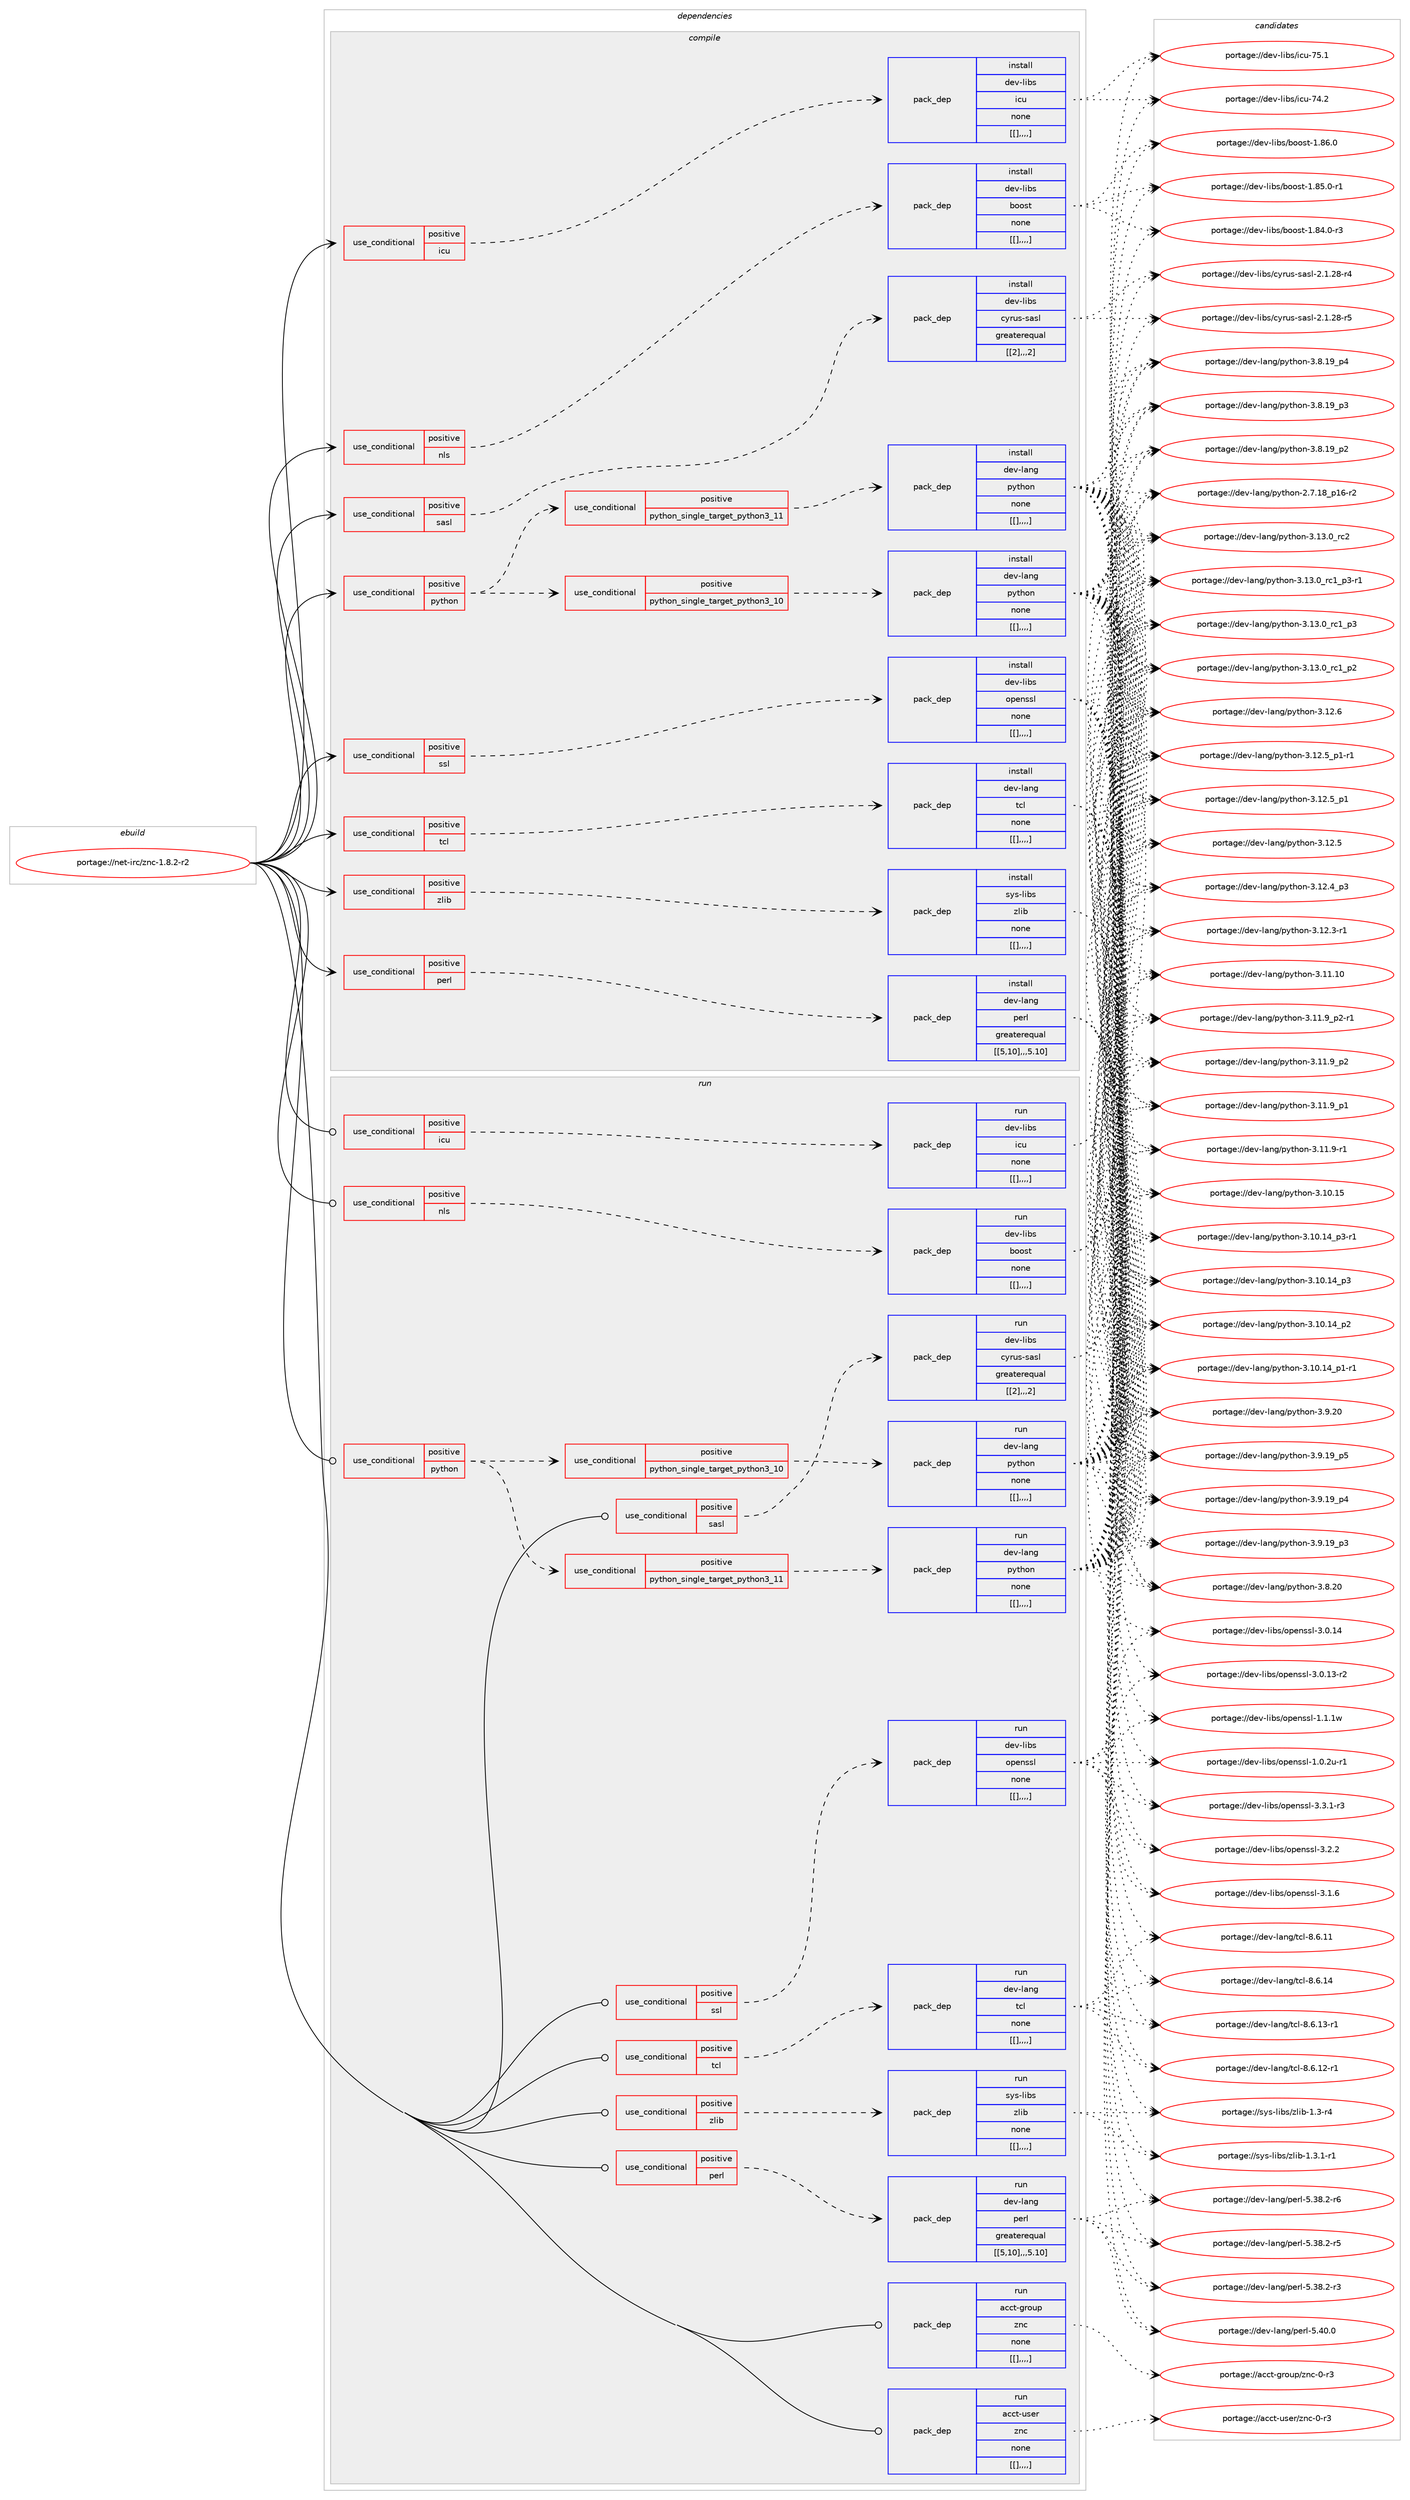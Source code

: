 digraph prolog {

# *************
# Graph options
# *************

newrank=true;
concentrate=true;
compound=true;
graph [rankdir=LR,fontname=Helvetica,fontsize=10,ranksep=1.5];#, ranksep=2.5, nodesep=0.2];
edge  [arrowhead=vee];
node  [fontname=Helvetica,fontsize=10];

# **********
# The ebuild
# **********

subgraph cluster_leftcol {
color=gray;
label=<<i>ebuild</i>>;
id [label="portage://net-irc/znc-1.8.2-r2", color=red, width=4, href="../net-irc/znc-1.8.2-r2.svg"];
}

# ****************
# The dependencies
# ****************

subgraph cluster_midcol {
color=gray;
label=<<i>dependencies</i>>;
subgraph cluster_compile {
fillcolor="#eeeeee";
style=filled;
label=<<i>compile</i>>;
subgraph cond98036 {
dependency376764 [label=<<TABLE BORDER="0" CELLBORDER="1" CELLSPACING="0" CELLPADDING="4"><TR><TD ROWSPAN="3" CELLPADDING="10">use_conditional</TD></TR><TR><TD>positive</TD></TR><TR><TD>icu</TD></TR></TABLE>>, shape=none, color=red];
subgraph pack275918 {
dependency376765 [label=<<TABLE BORDER="0" CELLBORDER="1" CELLSPACING="0" CELLPADDING="4" WIDTH="220"><TR><TD ROWSPAN="6" CELLPADDING="30">pack_dep</TD></TR><TR><TD WIDTH="110">install</TD></TR><TR><TD>dev-libs</TD></TR><TR><TD>icu</TD></TR><TR><TD>none</TD></TR><TR><TD>[[],,,,]</TD></TR></TABLE>>, shape=none, color=blue];
}
dependency376764:e -> dependency376765:w [weight=20,style="dashed",arrowhead="vee"];
}
id:e -> dependency376764:w [weight=20,style="solid",arrowhead="vee"];
subgraph cond98037 {
dependency376766 [label=<<TABLE BORDER="0" CELLBORDER="1" CELLSPACING="0" CELLPADDING="4"><TR><TD ROWSPAN="3" CELLPADDING="10">use_conditional</TD></TR><TR><TD>positive</TD></TR><TR><TD>nls</TD></TR></TABLE>>, shape=none, color=red];
subgraph pack275919 {
dependency376767 [label=<<TABLE BORDER="0" CELLBORDER="1" CELLSPACING="0" CELLPADDING="4" WIDTH="220"><TR><TD ROWSPAN="6" CELLPADDING="30">pack_dep</TD></TR><TR><TD WIDTH="110">install</TD></TR><TR><TD>dev-libs</TD></TR><TR><TD>boost</TD></TR><TR><TD>none</TD></TR><TR><TD>[[],,,,]</TD></TR></TABLE>>, shape=none, color=blue];
}
dependency376766:e -> dependency376767:w [weight=20,style="dashed",arrowhead="vee"];
}
id:e -> dependency376766:w [weight=20,style="solid",arrowhead="vee"];
subgraph cond98038 {
dependency376768 [label=<<TABLE BORDER="0" CELLBORDER="1" CELLSPACING="0" CELLPADDING="4"><TR><TD ROWSPAN="3" CELLPADDING="10">use_conditional</TD></TR><TR><TD>positive</TD></TR><TR><TD>perl</TD></TR></TABLE>>, shape=none, color=red];
subgraph pack275920 {
dependency376769 [label=<<TABLE BORDER="0" CELLBORDER="1" CELLSPACING="0" CELLPADDING="4" WIDTH="220"><TR><TD ROWSPAN="6" CELLPADDING="30">pack_dep</TD></TR><TR><TD WIDTH="110">install</TD></TR><TR><TD>dev-lang</TD></TR><TR><TD>perl</TD></TR><TR><TD>greaterequal</TD></TR><TR><TD>[[5,10],,,5.10]</TD></TR></TABLE>>, shape=none, color=blue];
}
dependency376768:e -> dependency376769:w [weight=20,style="dashed",arrowhead="vee"];
}
id:e -> dependency376768:w [weight=20,style="solid",arrowhead="vee"];
subgraph cond98039 {
dependency376770 [label=<<TABLE BORDER="0" CELLBORDER="1" CELLSPACING="0" CELLPADDING="4"><TR><TD ROWSPAN="3" CELLPADDING="10">use_conditional</TD></TR><TR><TD>positive</TD></TR><TR><TD>python</TD></TR></TABLE>>, shape=none, color=red];
subgraph cond98040 {
dependency376771 [label=<<TABLE BORDER="0" CELLBORDER="1" CELLSPACING="0" CELLPADDING="4"><TR><TD ROWSPAN="3" CELLPADDING="10">use_conditional</TD></TR><TR><TD>positive</TD></TR><TR><TD>python_single_target_python3_10</TD></TR></TABLE>>, shape=none, color=red];
subgraph pack275921 {
dependency376772 [label=<<TABLE BORDER="0" CELLBORDER="1" CELLSPACING="0" CELLPADDING="4" WIDTH="220"><TR><TD ROWSPAN="6" CELLPADDING="30">pack_dep</TD></TR><TR><TD WIDTH="110">install</TD></TR><TR><TD>dev-lang</TD></TR><TR><TD>python</TD></TR><TR><TD>none</TD></TR><TR><TD>[[],,,,]</TD></TR></TABLE>>, shape=none, color=blue];
}
dependency376771:e -> dependency376772:w [weight=20,style="dashed",arrowhead="vee"];
}
dependency376770:e -> dependency376771:w [weight=20,style="dashed",arrowhead="vee"];
subgraph cond98041 {
dependency376773 [label=<<TABLE BORDER="0" CELLBORDER="1" CELLSPACING="0" CELLPADDING="4"><TR><TD ROWSPAN="3" CELLPADDING="10">use_conditional</TD></TR><TR><TD>positive</TD></TR><TR><TD>python_single_target_python3_11</TD></TR></TABLE>>, shape=none, color=red];
subgraph pack275922 {
dependency376774 [label=<<TABLE BORDER="0" CELLBORDER="1" CELLSPACING="0" CELLPADDING="4" WIDTH="220"><TR><TD ROWSPAN="6" CELLPADDING="30">pack_dep</TD></TR><TR><TD WIDTH="110">install</TD></TR><TR><TD>dev-lang</TD></TR><TR><TD>python</TD></TR><TR><TD>none</TD></TR><TR><TD>[[],,,,]</TD></TR></TABLE>>, shape=none, color=blue];
}
dependency376773:e -> dependency376774:w [weight=20,style="dashed",arrowhead="vee"];
}
dependency376770:e -> dependency376773:w [weight=20,style="dashed",arrowhead="vee"];
}
id:e -> dependency376770:w [weight=20,style="solid",arrowhead="vee"];
subgraph cond98042 {
dependency376775 [label=<<TABLE BORDER="0" CELLBORDER="1" CELLSPACING="0" CELLPADDING="4"><TR><TD ROWSPAN="3" CELLPADDING="10">use_conditional</TD></TR><TR><TD>positive</TD></TR><TR><TD>sasl</TD></TR></TABLE>>, shape=none, color=red];
subgraph pack275923 {
dependency376776 [label=<<TABLE BORDER="0" CELLBORDER="1" CELLSPACING="0" CELLPADDING="4" WIDTH="220"><TR><TD ROWSPAN="6" CELLPADDING="30">pack_dep</TD></TR><TR><TD WIDTH="110">install</TD></TR><TR><TD>dev-libs</TD></TR><TR><TD>cyrus-sasl</TD></TR><TR><TD>greaterequal</TD></TR><TR><TD>[[2],,,2]</TD></TR></TABLE>>, shape=none, color=blue];
}
dependency376775:e -> dependency376776:w [weight=20,style="dashed",arrowhead="vee"];
}
id:e -> dependency376775:w [weight=20,style="solid",arrowhead="vee"];
subgraph cond98043 {
dependency376777 [label=<<TABLE BORDER="0" CELLBORDER="1" CELLSPACING="0" CELLPADDING="4"><TR><TD ROWSPAN="3" CELLPADDING="10">use_conditional</TD></TR><TR><TD>positive</TD></TR><TR><TD>ssl</TD></TR></TABLE>>, shape=none, color=red];
subgraph pack275924 {
dependency376778 [label=<<TABLE BORDER="0" CELLBORDER="1" CELLSPACING="0" CELLPADDING="4" WIDTH="220"><TR><TD ROWSPAN="6" CELLPADDING="30">pack_dep</TD></TR><TR><TD WIDTH="110">install</TD></TR><TR><TD>dev-libs</TD></TR><TR><TD>openssl</TD></TR><TR><TD>none</TD></TR><TR><TD>[[],,,,]</TD></TR></TABLE>>, shape=none, color=blue];
}
dependency376777:e -> dependency376778:w [weight=20,style="dashed",arrowhead="vee"];
}
id:e -> dependency376777:w [weight=20,style="solid",arrowhead="vee"];
subgraph cond98044 {
dependency376779 [label=<<TABLE BORDER="0" CELLBORDER="1" CELLSPACING="0" CELLPADDING="4"><TR><TD ROWSPAN="3" CELLPADDING="10">use_conditional</TD></TR><TR><TD>positive</TD></TR><TR><TD>tcl</TD></TR></TABLE>>, shape=none, color=red];
subgraph pack275925 {
dependency376780 [label=<<TABLE BORDER="0" CELLBORDER="1" CELLSPACING="0" CELLPADDING="4" WIDTH="220"><TR><TD ROWSPAN="6" CELLPADDING="30">pack_dep</TD></TR><TR><TD WIDTH="110">install</TD></TR><TR><TD>dev-lang</TD></TR><TR><TD>tcl</TD></TR><TR><TD>none</TD></TR><TR><TD>[[],,,,]</TD></TR></TABLE>>, shape=none, color=blue];
}
dependency376779:e -> dependency376780:w [weight=20,style="dashed",arrowhead="vee"];
}
id:e -> dependency376779:w [weight=20,style="solid",arrowhead="vee"];
subgraph cond98045 {
dependency376781 [label=<<TABLE BORDER="0" CELLBORDER="1" CELLSPACING="0" CELLPADDING="4"><TR><TD ROWSPAN="3" CELLPADDING="10">use_conditional</TD></TR><TR><TD>positive</TD></TR><TR><TD>zlib</TD></TR></TABLE>>, shape=none, color=red];
subgraph pack275926 {
dependency376782 [label=<<TABLE BORDER="0" CELLBORDER="1" CELLSPACING="0" CELLPADDING="4" WIDTH="220"><TR><TD ROWSPAN="6" CELLPADDING="30">pack_dep</TD></TR><TR><TD WIDTH="110">install</TD></TR><TR><TD>sys-libs</TD></TR><TR><TD>zlib</TD></TR><TR><TD>none</TD></TR><TR><TD>[[],,,,]</TD></TR></TABLE>>, shape=none, color=blue];
}
dependency376781:e -> dependency376782:w [weight=20,style="dashed",arrowhead="vee"];
}
id:e -> dependency376781:w [weight=20,style="solid",arrowhead="vee"];
}
subgraph cluster_compileandrun {
fillcolor="#eeeeee";
style=filled;
label=<<i>compile and run</i>>;
}
subgraph cluster_run {
fillcolor="#eeeeee";
style=filled;
label=<<i>run</i>>;
subgraph cond98046 {
dependency376783 [label=<<TABLE BORDER="0" CELLBORDER="1" CELLSPACING="0" CELLPADDING="4"><TR><TD ROWSPAN="3" CELLPADDING="10">use_conditional</TD></TR><TR><TD>positive</TD></TR><TR><TD>icu</TD></TR></TABLE>>, shape=none, color=red];
subgraph pack275927 {
dependency376784 [label=<<TABLE BORDER="0" CELLBORDER="1" CELLSPACING="0" CELLPADDING="4" WIDTH="220"><TR><TD ROWSPAN="6" CELLPADDING="30">pack_dep</TD></TR><TR><TD WIDTH="110">run</TD></TR><TR><TD>dev-libs</TD></TR><TR><TD>icu</TD></TR><TR><TD>none</TD></TR><TR><TD>[[],,,,]</TD></TR></TABLE>>, shape=none, color=blue];
}
dependency376783:e -> dependency376784:w [weight=20,style="dashed",arrowhead="vee"];
}
id:e -> dependency376783:w [weight=20,style="solid",arrowhead="odot"];
subgraph cond98047 {
dependency376785 [label=<<TABLE BORDER="0" CELLBORDER="1" CELLSPACING="0" CELLPADDING="4"><TR><TD ROWSPAN="3" CELLPADDING="10">use_conditional</TD></TR><TR><TD>positive</TD></TR><TR><TD>nls</TD></TR></TABLE>>, shape=none, color=red];
subgraph pack275928 {
dependency376786 [label=<<TABLE BORDER="0" CELLBORDER="1" CELLSPACING="0" CELLPADDING="4" WIDTH="220"><TR><TD ROWSPAN="6" CELLPADDING="30">pack_dep</TD></TR><TR><TD WIDTH="110">run</TD></TR><TR><TD>dev-libs</TD></TR><TR><TD>boost</TD></TR><TR><TD>none</TD></TR><TR><TD>[[],,,,]</TD></TR></TABLE>>, shape=none, color=blue];
}
dependency376785:e -> dependency376786:w [weight=20,style="dashed",arrowhead="vee"];
}
id:e -> dependency376785:w [weight=20,style="solid",arrowhead="odot"];
subgraph cond98048 {
dependency376787 [label=<<TABLE BORDER="0" CELLBORDER="1" CELLSPACING="0" CELLPADDING="4"><TR><TD ROWSPAN="3" CELLPADDING="10">use_conditional</TD></TR><TR><TD>positive</TD></TR><TR><TD>perl</TD></TR></TABLE>>, shape=none, color=red];
subgraph pack275929 {
dependency376788 [label=<<TABLE BORDER="0" CELLBORDER="1" CELLSPACING="0" CELLPADDING="4" WIDTH="220"><TR><TD ROWSPAN="6" CELLPADDING="30">pack_dep</TD></TR><TR><TD WIDTH="110">run</TD></TR><TR><TD>dev-lang</TD></TR><TR><TD>perl</TD></TR><TR><TD>greaterequal</TD></TR><TR><TD>[[5,10],,,5.10]</TD></TR></TABLE>>, shape=none, color=blue];
}
dependency376787:e -> dependency376788:w [weight=20,style="dashed",arrowhead="vee"];
}
id:e -> dependency376787:w [weight=20,style="solid",arrowhead="odot"];
subgraph cond98049 {
dependency376789 [label=<<TABLE BORDER="0" CELLBORDER="1" CELLSPACING="0" CELLPADDING="4"><TR><TD ROWSPAN="3" CELLPADDING="10">use_conditional</TD></TR><TR><TD>positive</TD></TR><TR><TD>python</TD></TR></TABLE>>, shape=none, color=red];
subgraph cond98050 {
dependency376790 [label=<<TABLE BORDER="0" CELLBORDER="1" CELLSPACING="0" CELLPADDING="4"><TR><TD ROWSPAN="3" CELLPADDING="10">use_conditional</TD></TR><TR><TD>positive</TD></TR><TR><TD>python_single_target_python3_10</TD></TR></TABLE>>, shape=none, color=red];
subgraph pack275930 {
dependency376791 [label=<<TABLE BORDER="0" CELLBORDER="1" CELLSPACING="0" CELLPADDING="4" WIDTH="220"><TR><TD ROWSPAN="6" CELLPADDING="30">pack_dep</TD></TR><TR><TD WIDTH="110">run</TD></TR><TR><TD>dev-lang</TD></TR><TR><TD>python</TD></TR><TR><TD>none</TD></TR><TR><TD>[[],,,,]</TD></TR></TABLE>>, shape=none, color=blue];
}
dependency376790:e -> dependency376791:w [weight=20,style="dashed",arrowhead="vee"];
}
dependency376789:e -> dependency376790:w [weight=20,style="dashed",arrowhead="vee"];
subgraph cond98051 {
dependency376792 [label=<<TABLE BORDER="0" CELLBORDER="1" CELLSPACING="0" CELLPADDING="4"><TR><TD ROWSPAN="3" CELLPADDING="10">use_conditional</TD></TR><TR><TD>positive</TD></TR><TR><TD>python_single_target_python3_11</TD></TR></TABLE>>, shape=none, color=red];
subgraph pack275931 {
dependency376793 [label=<<TABLE BORDER="0" CELLBORDER="1" CELLSPACING="0" CELLPADDING="4" WIDTH="220"><TR><TD ROWSPAN="6" CELLPADDING="30">pack_dep</TD></TR><TR><TD WIDTH="110">run</TD></TR><TR><TD>dev-lang</TD></TR><TR><TD>python</TD></TR><TR><TD>none</TD></TR><TR><TD>[[],,,,]</TD></TR></TABLE>>, shape=none, color=blue];
}
dependency376792:e -> dependency376793:w [weight=20,style="dashed",arrowhead="vee"];
}
dependency376789:e -> dependency376792:w [weight=20,style="dashed",arrowhead="vee"];
}
id:e -> dependency376789:w [weight=20,style="solid",arrowhead="odot"];
subgraph cond98052 {
dependency376794 [label=<<TABLE BORDER="0" CELLBORDER="1" CELLSPACING="0" CELLPADDING="4"><TR><TD ROWSPAN="3" CELLPADDING="10">use_conditional</TD></TR><TR><TD>positive</TD></TR><TR><TD>sasl</TD></TR></TABLE>>, shape=none, color=red];
subgraph pack275932 {
dependency376795 [label=<<TABLE BORDER="0" CELLBORDER="1" CELLSPACING="0" CELLPADDING="4" WIDTH="220"><TR><TD ROWSPAN="6" CELLPADDING="30">pack_dep</TD></TR><TR><TD WIDTH="110">run</TD></TR><TR><TD>dev-libs</TD></TR><TR><TD>cyrus-sasl</TD></TR><TR><TD>greaterequal</TD></TR><TR><TD>[[2],,,2]</TD></TR></TABLE>>, shape=none, color=blue];
}
dependency376794:e -> dependency376795:w [weight=20,style="dashed",arrowhead="vee"];
}
id:e -> dependency376794:w [weight=20,style="solid",arrowhead="odot"];
subgraph cond98053 {
dependency376796 [label=<<TABLE BORDER="0" CELLBORDER="1" CELLSPACING="0" CELLPADDING="4"><TR><TD ROWSPAN="3" CELLPADDING="10">use_conditional</TD></TR><TR><TD>positive</TD></TR><TR><TD>ssl</TD></TR></TABLE>>, shape=none, color=red];
subgraph pack275933 {
dependency376797 [label=<<TABLE BORDER="0" CELLBORDER="1" CELLSPACING="0" CELLPADDING="4" WIDTH="220"><TR><TD ROWSPAN="6" CELLPADDING="30">pack_dep</TD></TR><TR><TD WIDTH="110">run</TD></TR><TR><TD>dev-libs</TD></TR><TR><TD>openssl</TD></TR><TR><TD>none</TD></TR><TR><TD>[[],,,,]</TD></TR></TABLE>>, shape=none, color=blue];
}
dependency376796:e -> dependency376797:w [weight=20,style="dashed",arrowhead="vee"];
}
id:e -> dependency376796:w [weight=20,style="solid",arrowhead="odot"];
subgraph cond98054 {
dependency376798 [label=<<TABLE BORDER="0" CELLBORDER="1" CELLSPACING="0" CELLPADDING="4"><TR><TD ROWSPAN="3" CELLPADDING="10">use_conditional</TD></TR><TR><TD>positive</TD></TR><TR><TD>tcl</TD></TR></TABLE>>, shape=none, color=red];
subgraph pack275934 {
dependency376799 [label=<<TABLE BORDER="0" CELLBORDER="1" CELLSPACING="0" CELLPADDING="4" WIDTH="220"><TR><TD ROWSPAN="6" CELLPADDING="30">pack_dep</TD></TR><TR><TD WIDTH="110">run</TD></TR><TR><TD>dev-lang</TD></TR><TR><TD>tcl</TD></TR><TR><TD>none</TD></TR><TR><TD>[[],,,,]</TD></TR></TABLE>>, shape=none, color=blue];
}
dependency376798:e -> dependency376799:w [weight=20,style="dashed",arrowhead="vee"];
}
id:e -> dependency376798:w [weight=20,style="solid",arrowhead="odot"];
subgraph cond98055 {
dependency376800 [label=<<TABLE BORDER="0" CELLBORDER="1" CELLSPACING="0" CELLPADDING="4"><TR><TD ROWSPAN="3" CELLPADDING="10">use_conditional</TD></TR><TR><TD>positive</TD></TR><TR><TD>zlib</TD></TR></TABLE>>, shape=none, color=red];
subgraph pack275935 {
dependency376801 [label=<<TABLE BORDER="0" CELLBORDER="1" CELLSPACING="0" CELLPADDING="4" WIDTH="220"><TR><TD ROWSPAN="6" CELLPADDING="30">pack_dep</TD></TR><TR><TD WIDTH="110">run</TD></TR><TR><TD>sys-libs</TD></TR><TR><TD>zlib</TD></TR><TR><TD>none</TD></TR><TR><TD>[[],,,,]</TD></TR></TABLE>>, shape=none, color=blue];
}
dependency376800:e -> dependency376801:w [weight=20,style="dashed",arrowhead="vee"];
}
id:e -> dependency376800:w [weight=20,style="solid",arrowhead="odot"];
subgraph pack275936 {
dependency376802 [label=<<TABLE BORDER="0" CELLBORDER="1" CELLSPACING="0" CELLPADDING="4" WIDTH="220"><TR><TD ROWSPAN="6" CELLPADDING="30">pack_dep</TD></TR><TR><TD WIDTH="110">run</TD></TR><TR><TD>acct-group</TD></TR><TR><TD>znc</TD></TR><TR><TD>none</TD></TR><TR><TD>[[],,,,]</TD></TR></TABLE>>, shape=none, color=blue];
}
id:e -> dependency376802:w [weight=20,style="solid",arrowhead="odot"];
subgraph pack275937 {
dependency376803 [label=<<TABLE BORDER="0" CELLBORDER="1" CELLSPACING="0" CELLPADDING="4" WIDTH="220"><TR><TD ROWSPAN="6" CELLPADDING="30">pack_dep</TD></TR><TR><TD WIDTH="110">run</TD></TR><TR><TD>acct-user</TD></TR><TR><TD>znc</TD></TR><TR><TD>none</TD></TR><TR><TD>[[],,,,]</TD></TR></TABLE>>, shape=none, color=blue];
}
id:e -> dependency376803:w [weight=20,style="solid",arrowhead="odot"];
}
}

# **************
# The candidates
# **************

subgraph cluster_choices {
rank=same;
color=gray;
label=<<i>candidates</i>>;

subgraph choice275918 {
color=black;
nodesep=1;
choice100101118451081059811547105991174555534649 [label="portage://dev-libs/icu-75.1", color=red, width=4,href="../dev-libs/icu-75.1.svg"];
choice100101118451081059811547105991174555524650 [label="portage://dev-libs/icu-74.2", color=red, width=4,href="../dev-libs/icu-74.2.svg"];
dependency376765:e -> choice100101118451081059811547105991174555534649:w [style=dotted,weight="100"];
dependency376765:e -> choice100101118451081059811547105991174555524650:w [style=dotted,weight="100"];
}
subgraph choice275919 {
color=black;
nodesep=1;
choice1001011184510810598115479811111111511645494656544648 [label="portage://dev-libs/boost-1.86.0", color=red, width=4,href="../dev-libs/boost-1.86.0.svg"];
choice10010111845108105981154798111111115116454946565346484511449 [label="portage://dev-libs/boost-1.85.0-r1", color=red, width=4,href="../dev-libs/boost-1.85.0-r1.svg"];
choice10010111845108105981154798111111115116454946565246484511451 [label="portage://dev-libs/boost-1.84.0-r3", color=red, width=4,href="../dev-libs/boost-1.84.0-r3.svg"];
dependency376767:e -> choice1001011184510810598115479811111111511645494656544648:w [style=dotted,weight="100"];
dependency376767:e -> choice10010111845108105981154798111111115116454946565346484511449:w [style=dotted,weight="100"];
dependency376767:e -> choice10010111845108105981154798111111115116454946565246484511451:w [style=dotted,weight="100"];
}
subgraph choice275920 {
color=black;
nodesep=1;
choice10010111845108971101034711210111410845534652484648 [label="portage://dev-lang/perl-5.40.0", color=red, width=4,href="../dev-lang/perl-5.40.0.svg"];
choice100101118451089711010347112101114108455346515646504511454 [label="portage://dev-lang/perl-5.38.2-r6", color=red, width=4,href="../dev-lang/perl-5.38.2-r6.svg"];
choice100101118451089711010347112101114108455346515646504511453 [label="portage://dev-lang/perl-5.38.2-r5", color=red, width=4,href="../dev-lang/perl-5.38.2-r5.svg"];
choice100101118451089711010347112101114108455346515646504511451 [label="portage://dev-lang/perl-5.38.2-r3", color=red, width=4,href="../dev-lang/perl-5.38.2-r3.svg"];
dependency376769:e -> choice10010111845108971101034711210111410845534652484648:w [style=dotted,weight="100"];
dependency376769:e -> choice100101118451089711010347112101114108455346515646504511454:w [style=dotted,weight="100"];
dependency376769:e -> choice100101118451089711010347112101114108455346515646504511453:w [style=dotted,weight="100"];
dependency376769:e -> choice100101118451089711010347112101114108455346515646504511451:w [style=dotted,weight="100"];
}
subgraph choice275921 {
color=black;
nodesep=1;
choice10010111845108971101034711212111610411111045514649514648951149950 [label="portage://dev-lang/python-3.13.0_rc2", color=red, width=4,href="../dev-lang/python-3.13.0_rc2.svg"];
choice1001011184510897110103471121211161041111104551464951464895114994995112514511449 [label="portage://dev-lang/python-3.13.0_rc1_p3-r1", color=red, width=4,href="../dev-lang/python-3.13.0_rc1_p3-r1.svg"];
choice100101118451089711010347112121116104111110455146495146489511499499511251 [label="portage://dev-lang/python-3.13.0_rc1_p3", color=red, width=4,href="../dev-lang/python-3.13.0_rc1_p3.svg"];
choice100101118451089711010347112121116104111110455146495146489511499499511250 [label="portage://dev-lang/python-3.13.0_rc1_p2", color=red, width=4,href="../dev-lang/python-3.13.0_rc1_p2.svg"];
choice10010111845108971101034711212111610411111045514649504654 [label="portage://dev-lang/python-3.12.6", color=red, width=4,href="../dev-lang/python-3.12.6.svg"];
choice1001011184510897110103471121211161041111104551464950465395112494511449 [label="portage://dev-lang/python-3.12.5_p1-r1", color=red, width=4,href="../dev-lang/python-3.12.5_p1-r1.svg"];
choice100101118451089711010347112121116104111110455146495046539511249 [label="portage://dev-lang/python-3.12.5_p1", color=red, width=4,href="../dev-lang/python-3.12.5_p1.svg"];
choice10010111845108971101034711212111610411111045514649504653 [label="portage://dev-lang/python-3.12.5", color=red, width=4,href="../dev-lang/python-3.12.5.svg"];
choice100101118451089711010347112121116104111110455146495046529511251 [label="portage://dev-lang/python-3.12.4_p3", color=red, width=4,href="../dev-lang/python-3.12.4_p3.svg"];
choice100101118451089711010347112121116104111110455146495046514511449 [label="portage://dev-lang/python-3.12.3-r1", color=red, width=4,href="../dev-lang/python-3.12.3-r1.svg"];
choice1001011184510897110103471121211161041111104551464949464948 [label="portage://dev-lang/python-3.11.10", color=red, width=4,href="../dev-lang/python-3.11.10.svg"];
choice1001011184510897110103471121211161041111104551464949465795112504511449 [label="portage://dev-lang/python-3.11.9_p2-r1", color=red, width=4,href="../dev-lang/python-3.11.9_p2-r1.svg"];
choice100101118451089711010347112121116104111110455146494946579511250 [label="portage://dev-lang/python-3.11.9_p2", color=red, width=4,href="../dev-lang/python-3.11.9_p2.svg"];
choice100101118451089711010347112121116104111110455146494946579511249 [label="portage://dev-lang/python-3.11.9_p1", color=red, width=4,href="../dev-lang/python-3.11.9_p1.svg"];
choice100101118451089711010347112121116104111110455146494946574511449 [label="portage://dev-lang/python-3.11.9-r1", color=red, width=4,href="../dev-lang/python-3.11.9-r1.svg"];
choice1001011184510897110103471121211161041111104551464948464953 [label="portage://dev-lang/python-3.10.15", color=red, width=4,href="../dev-lang/python-3.10.15.svg"];
choice100101118451089711010347112121116104111110455146494846495295112514511449 [label="portage://dev-lang/python-3.10.14_p3-r1", color=red, width=4,href="../dev-lang/python-3.10.14_p3-r1.svg"];
choice10010111845108971101034711212111610411111045514649484649529511251 [label="portage://dev-lang/python-3.10.14_p3", color=red, width=4,href="../dev-lang/python-3.10.14_p3.svg"];
choice10010111845108971101034711212111610411111045514649484649529511250 [label="portage://dev-lang/python-3.10.14_p2", color=red, width=4,href="../dev-lang/python-3.10.14_p2.svg"];
choice100101118451089711010347112121116104111110455146494846495295112494511449 [label="portage://dev-lang/python-3.10.14_p1-r1", color=red, width=4,href="../dev-lang/python-3.10.14_p1-r1.svg"];
choice10010111845108971101034711212111610411111045514657465048 [label="portage://dev-lang/python-3.9.20", color=red, width=4,href="../dev-lang/python-3.9.20.svg"];
choice100101118451089711010347112121116104111110455146574649579511253 [label="portage://dev-lang/python-3.9.19_p5", color=red, width=4,href="../dev-lang/python-3.9.19_p5.svg"];
choice100101118451089711010347112121116104111110455146574649579511252 [label="portage://dev-lang/python-3.9.19_p4", color=red, width=4,href="../dev-lang/python-3.9.19_p4.svg"];
choice100101118451089711010347112121116104111110455146574649579511251 [label="portage://dev-lang/python-3.9.19_p3", color=red, width=4,href="../dev-lang/python-3.9.19_p3.svg"];
choice10010111845108971101034711212111610411111045514656465048 [label="portage://dev-lang/python-3.8.20", color=red, width=4,href="../dev-lang/python-3.8.20.svg"];
choice100101118451089711010347112121116104111110455146564649579511252 [label="portage://dev-lang/python-3.8.19_p4", color=red, width=4,href="../dev-lang/python-3.8.19_p4.svg"];
choice100101118451089711010347112121116104111110455146564649579511251 [label="portage://dev-lang/python-3.8.19_p3", color=red, width=4,href="../dev-lang/python-3.8.19_p3.svg"];
choice100101118451089711010347112121116104111110455146564649579511250 [label="portage://dev-lang/python-3.8.19_p2", color=red, width=4,href="../dev-lang/python-3.8.19_p2.svg"];
choice100101118451089711010347112121116104111110455046554649569511249544511450 [label="portage://dev-lang/python-2.7.18_p16-r2", color=red, width=4,href="../dev-lang/python-2.7.18_p16-r2.svg"];
dependency376772:e -> choice10010111845108971101034711212111610411111045514649514648951149950:w [style=dotted,weight="100"];
dependency376772:e -> choice1001011184510897110103471121211161041111104551464951464895114994995112514511449:w [style=dotted,weight="100"];
dependency376772:e -> choice100101118451089711010347112121116104111110455146495146489511499499511251:w [style=dotted,weight="100"];
dependency376772:e -> choice100101118451089711010347112121116104111110455146495146489511499499511250:w [style=dotted,weight="100"];
dependency376772:e -> choice10010111845108971101034711212111610411111045514649504654:w [style=dotted,weight="100"];
dependency376772:e -> choice1001011184510897110103471121211161041111104551464950465395112494511449:w [style=dotted,weight="100"];
dependency376772:e -> choice100101118451089711010347112121116104111110455146495046539511249:w [style=dotted,weight="100"];
dependency376772:e -> choice10010111845108971101034711212111610411111045514649504653:w [style=dotted,weight="100"];
dependency376772:e -> choice100101118451089711010347112121116104111110455146495046529511251:w [style=dotted,weight="100"];
dependency376772:e -> choice100101118451089711010347112121116104111110455146495046514511449:w [style=dotted,weight="100"];
dependency376772:e -> choice1001011184510897110103471121211161041111104551464949464948:w [style=dotted,weight="100"];
dependency376772:e -> choice1001011184510897110103471121211161041111104551464949465795112504511449:w [style=dotted,weight="100"];
dependency376772:e -> choice100101118451089711010347112121116104111110455146494946579511250:w [style=dotted,weight="100"];
dependency376772:e -> choice100101118451089711010347112121116104111110455146494946579511249:w [style=dotted,weight="100"];
dependency376772:e -> choice100101118451089711010347112121116104111110455146494946574511449:w [style=dotted,weight="100"];
dependency376772:e -> choice1001011184510897110103471121211161041111104551464948464953:w [style=dotted,weight="100"];
dependency376772:e -> choice100101118451089711010347112121116104111110455146494846495295112514511449:w [style=dotted,weight="100"];
dependency376772:e -> choice10010111845108971101034711212111610411111045514649484649529511251:w [style=dotted,weight="100"];
dependency376772:e -> choice10010111845108971101034711212111610411111045514649484649529511250:w [style=dotted,weight="100"];
dependency376772:e -> choice100101118451089711010347112121116104111110455146494846495295112494511449:w [style=dotted,weight="100"];
dependency376772:e -> choice10010111845108971101034711212111610411111045514657465048:w [style=dotted,weight="100"];
dependency376772:e -> choice100101118451089711010347112121116104111110455146574649579511253:w [style=dotted,weight="100"];
dependency376772:e -> choice100101118451089711010347112121116104111110455146574649579511252:w [style=dotted,weight="100"];
dependency376772:e -> choice100101118451089711010347112121116104111110455146574649579511251:w [style=dotted,weight="100"];
dependency376772:e -> choice10010111845108971101034711212111610411111045514656465048:w [style=dotted,weight="100"];
dependency376772:e -> choice100101118451089711010347112121116104111110455146564649579511252:w [style=dotted,weight="100"];
dependency376772:e -> choice100101118451089711010347112121116104111110455146564649579511251:w [style=dotted,weight="100"];
dependency376772:e -> choice100101118451089711010347112121116104111110455146564649579511250:w [style=dotted,weight="100"];
dependency376772:e -> choice100101118451089711010347112121116104111110455046554649569511249544511450:w [style=dotted,weight="100"];
}
subgraph choice275922 {
color=black;
nodesep=1;
choice10010111845108971101034711212111610411111045514649514648951149950 [label="portage://dev-lang/python-3.13.0_rc2", color=red, width=4,href="../dev-lang/python-3.13.0_rc2.svg"];
choice1001011184510897110103471121211161041111104551464951464895114994995112514511449 [label="portage://dev-lang/python-3.13.0_rc1_p3-r1", color=red, width=4,href="../dev-lang/python-3.13.0_rc1_p3-r1.svg"];
choice100101118451089711010347112121116104111110455146495146489511499499511251 [label="portage://dev-lang/python-3.13.0_rc1_p3", color=red, width=4,href="../dev-lang/python-3.13.0_rc1_p3.svg"];
choice100101118451089711010347112121116104111110455146495146489511499499511250 [label="portage://dev-lang/python-3.13.0_rc1_p2", color=red, width=4,href="../dev-lang/python-3.13.0_rc1_p2.svg"];
choice10010111845108971101034711212111610411111045514649504654 [label="portage://dev-lang/python-3.12.6", color=red, width=4,href="../dev-lang/python-3.12.6.svg"];
choice1001011184510897110103471121211161041111104551464950465395112494511449 [label="portage://dev-lang/python-3.12.5_p1-r1", color=red, width=4,href="../dev-lang/python-3.12.5_p1-r1.svg"];
choice100101118451089711010347112121116104111110455146495046539511249 [label="portage://dev-lang/python-3.12.5_p1", color=red, width=4,href="../dev-lang/python-3.12.5_p1.svg"];
choice10010111845108971101034711212111610411111045514649504653 [label="portage://dev-lang/python-3.12.5", color=red, width=4,href="../dev-lang/python-3.12.5.svg"];
choice100101118451089711010347112121116104111110455146495046529511251 [label="portage://dev-lang/python-3.12.4_p3", color=red, width=4,href="../dev-lang/python-3.12.4_p3.svg"];
choice100101118451089711010347112121116104111110455146495046514511449 [label="portage://dev-lang/python-3.12.3-r1", color=red, width=4,href="../dev-lang/python-3.12.3-r1.svg"];
choice1001011184510897110103471121211161041111104551464949464948 [label="portage://dev-lang/python-3.11.10", color=red, width=4,href="../dev-lang/python-3.11.10.svg"];
choice1001011184510897110103471121211161041111104551464949465795112504511449 [label="portage://dev-lang/python-3.11.9_p2-r1", color=red, width=4,href="../dev-lang/python-3.11.9_p2-r1.svg"];
choice100101118451089711010347112121116104111110455146494946579511250 [label="portage://dev-lang/python-3.11.9_p2", color=red, width=4,href="../dev-lang/python-3.11.9_p2.svg"];
choice100101118451089711010347112121116104111110455146494946579511249 [label="portage://dev-lang/python-3.11.9_p1", color=red, width=4,href="../dev-lang/python-3.11.9_p1.svg"];
choice100101118451089711010347112121116104111110455146494946574511449 [label="portage://dev-lang/python-3.11.9-r1", color=red, width=4,href="../dev-lang/python-3.11.9-r1.svg"];
choice1001011184510897110103471121211161041111104551464948464953 [label="portage://dev-lang/python-3.10.15", color=red, width=4,href="../dev-lang/python-3.10.15.svg"];
choice100101118451089711010347112121116104111110455146494846495295112514511449 [label="portage://dev-lang/python-3.10.14_p3-r1", color=red, width=4,href="../dev-lang/python-3.10.14_p3-r1.svg"];
choice10010111845108971101034711212111610411111045514649484649529511251 [label="portage://dev-lang/python-3.10.14_p3", color=red, width=4,href="../dev-lang/python-3.10.14_p3.svg"];
choice10010111845108971101034711212111610411111045514649484649529511250 [label="portage://dev-lang/python-3.10.14_p2", color=red, width=4,href="../dev-lang/python-3.10.14_p2.svg"];
choice100101118451089711010347112121116104111110455146494846495295112494511449 [label="portage://dev-lang/python-3.10.14_p1-r1", color=red, width=4,href="../dev-lang/python-3.10.14_p1-r1.svg"];
choice10010111845108971101034711212111610411111045514657465048 [label="portage://dev-lang/python-3.9.20", color=red, width=4,href="../dev-lang/python-3.9.20.svg"];
choice100101118451089711010347112121116104111110455146574649579511253 [label="portage://dev-lang/python-3.9.19_p5", color=red, width=4,href="../dev-lang/python-3.9.19_p5.svg"];
choice100101118451089711010347112121116104111110455146574649579511252 [label="portage://dev-lang/python-3.9.19_p4", color=red, width=4,href="../dev-lang/python-3.9.19_p4.svg"];
choice100101118451089711010347112121116104111110455146574649579511251 [label="portage://dev-lang/python-3.9.19_p3", color=red, width=4,href="../dev-lang/python-3.9.19_p3.svg"];
choice10010111845108971101034711212111610411111045514656465048 [label="portage://dev-lang/python-3.8.20", color=red, width=4,href="../dev-lang/python-3.8.20.svg"];
choice100101118451089711010347112121116104111110455146564649579511252 [label="portage://dev-lang/python-3.8.19_p4", color=red, width=4,href="../dev-lang/python-3.8.19_p4.svg"];
choice100101118451089711010347112121116104111110455146564649579511251 [label="portage://dev-lang/python-3.8.19_p3", color=red, width=4,href="../dev-lang/python-3.8.19_p3.svg"];
choice100101118451089711010347112121116104111110455146564649579511250 [label="portage://dev-lang/python-3.8.19_p2", color=red, width=4,href="../dev-lang/python-3.8.19_p2.svg"];
choice100101118451089711010347112121116104111110455046554649569511249544511450 [label="portage://dev-lang/python-2.7.18_p16-r2", color=red, width=4,href="../dev-lang/python-2.7.18_p16-r2.svg"];
dependency376774:e -> choice10010111845108971101034711212111610411111045514649514648951149950:w [style=dotted,weight="100"];
dependency376774:e -> choice1001011184510897110103471121211161041111104551464951464895114994995112514511449:w [style=dotted,weight="100"];
dependency376774:e -> choice100101118451089711010347112121116104111110455146495146489511499499511251:w [style=dotted,weight="100"];
dependency376774:e -> choice100101118451089711010347112121116104111110455146495146489511499499511250:w [style=dotted,weight="100"];
dependency376774:e -> choice10010111845108971101034711212111610411111045514649504654:w [style=dotted,weight="100"];
dependency376774:e -> choice1001011184510897110103471121211161041111104551464950465395112494511449:w [style=dotted,weight="100"];
dependency376774:e -> choice100101118451089711010347112121116104111110455146495046539511249:w [style=dotted,weight="100"];
dependency376774:e -> choice10010111845108971101034711212111610411111045514649504653:w [style=dotted,weight="100"];
dependency376774:e -> choice100101118451089711010347112121116104111110455146495046529511251:w [style=dotted,weight="100"];
dependency376774:e -> choice100101118451089711010347112121116104111110455146495046514511449:w [style=dotted,weight="100"];
dependency376774:e -> choice1001011184510897110103471121211161041111104551464949464948:w [style=dotted,weight="100"];
dependency376774:e -> choice1001011184510897110103471121211161041111104551464949465795112504511449:w [style=dotted,weight="100"];
dependency376774:e -> choice100101118451089711010347112121116104111110455146494946579511250:w [style=dotted,weight="100"];
dependency376774:e -> choice100101118451089711010347112121116104111110455146494946579511249:w [style=dotted,weight="100"];
dependency376774:e -> choice100101118451089711010347112121116104111110455146494946574511449:w [style=dotted,weight="100"];
dependency376774:e -> choice1001011184510897110103471121211161041111104551464948464953:w [style=dotted,weight="100"];
dependency376774:e -> choice100101118451089711010347112121116104111110455146494846495295112514511449:w [style=dotted,weight="100"];
dependency376774:e -> choice10010111845108971101034711212111610411111045514649484649529511251:w [style=dotted,weight="100"];
dependency376774:e -> choice10010111845108971101034711212111610411111045514649484649529511250:w [style=dotted,weight="100"];
dependency376774:e -> choice100101118451089711010347112121116104111110455146494846495295112494511449:w [style=dotted,weight="100"];
dependency376774:e -> choice10010111845108971101034711212111610411111045514657465048:w [style=dotted,weight="100"];
dependency376774:e -> choice100101118451089711010347112121116104111110455146574649579511253:w [style=dotted,weight="100"];
dependency376774:e -> choice100101118451089711010347112121116104111110455146574649579511252:w [style=dotted,weight="100"];
dependency376774:e -> choice100101118451089711010347112121116104111110455146574649579511251:w [style=dotted,weight="100"];
dependency376774:e -> choice10010111845108971101034711212111610411111045514656465048:w [style=dotted,weight="100"];
dependency376774:e -> choice100101118451089711010347112121116104111110455146564649579511252:w [style=dotted,weight="100"];
dependency376774:e -> choice100101118451089711010347112121116104111110455146564649579511251:w [style=dotted,weight="100"];
dependency376774:e -> choice100101118451089711010347112121116104111110455146564649579511250:w [style=dotted,weight="100"];
dependency376774:e -> choice100101118451089711010347112121116104111110455046554649569511249544511450:w [style=dotted,weight="100"];
}
subgraph choice275923 {
color=black;
nodesep=1;
choice100101118451081059811547991211141171154511597115108455046494650564511453 [label="portage://dev-libs/cyrus-sasl-2.1.28-r5", color=red, width=4,href="../dev-libs/cyrus-sasl-2.1.28-r5.svg"];
choice100101118451081059811547991211141171154511597115108455046494650564511452 [label="portage://dev-libs/cyrus-sasl-2.1.28-r4", color=red, width=4,href="../dev-libs/cyrus-sasl-2.1.28-r4.svg"];
dependency376776:e -> choice100101118451081059811547991211141171154511597115108455046494650564511453:w [style=dotted,weight="100"];
dependency376776:e -> choice100101118451081059811547991211141171154511597115108455046494650564511452:w [style=dotted,weight="100"];
}
subgraph choice275924 {
color=black;
nodesep=1;
choice1001011184510810598115471111121011101151151084551465146494511451 [label="portage://dev-libs/openssl-3.3.1-r3", color=red, width=4,href="../dev-libs/openssl-3.3.1-r3.svg"];
choice100101118451081059811547111112101110115115108455146504650 [label="portage://dev-libs/openssl-3.2.2", color=red, width=4,href="../dev-libs/openssl-3.2.2.svg"];
choice100101118451081059811547111112101110115115108455146494654 [label="portage://dev-libs/openssl-3.1.6", color=red, width=4,href="../dev-libs/openssl-3.1.6.svg"];
choice10010111845108105981154711111210111011511510845514648464952 [label="portage://dev-libs/openssl-3.0.14", color=red, width=4,href="../dev-libs/openssl-3.0.14.svg"];
choice100101118451081059811547111112101110115115108455146484649514511450 [label="portage://dev-libs/openssl-3.0.13-r2", color=red, width=4,href="../dev-libs/openssl-3.0.13-r2.svg"];
choice100101118451081059811547111112101110115115108454946494649119 [label="portage://dev-libs/openssl-1.1.1w", color=red, width=4,href="../dev-libs/openssl-1.1.1w.svg"];
choice1001011184510810598115471111121011101151151084549464846501174511449 [label="portage://dev-libs/openssl-1.0.2u-r1", color=red, width=4,href="../dev-libs/openssl-1.0.2u-r1.svg"];
dependency376778:e -> choice1001011184510810598115471111121011101151151084551465146494511451:w [style=dotted,weight="100"];
dependency376778:e -> choice100101118451081059811547111112101110115115108455146504650:w [style=dotted,weight="100"];
dependency376778:e -> choice100101118451081059811547111112101110115115108455146494654:w [style=dotted,weight="100"];
dependency376778:e -> choice10010111845108105981154711111210111011511510845514648464952:w [style=dotted,weight="100"];
dependency376778:e -> choice100101118451081059811547111112101110115115108455146484649514511450:w [style=dotted,weight="100"];
dependency376778:e -> choice100101118451081059811547111112101110115115108454946494649119:w [style=dotted,weight="100"];
dependency376778:e -> choice1001011184510810598115471111121011101151151084549464846501174511449:w [style=dotted,weight="100"];
}
subgraph choice275925 {
color=black;
nodesep=1;
choice1001011184510897110103471169910845564654464952 [label="portage://dev-lang/tcl-8.6.14", color=red, width=4,href="../dev-lang/tcl-8.6.14.svg"];
choice10010111845108971101034711699108455646544649514511449 [label="portage://dev-lang/tcl-8.6.13-r1", color=red, width=4,href="../dev-lang/tcl-8.6.13-r1.svg"];
choice10010111845108971101034711699108455646544649504511449 [label="portage://dev-lang/tcl-8.6.12-r1", color=red, width=4,href="../dev-lang/tcl-8.6.12-r1.svg"];
choice1001011184510897110103471169910845564654464949 [label="portage://dev-lang/tcl-8.6.11", color=red, width=4,href="../dev-lang/tcl-8.6.11.svg"];
dependency376780:e -> choice1001011184510897110103471169910845564654464952:w [style=dotted,weight="100"];
dependency376780:e -> choice10010111845108971101034711699108455646544649514511449:w [style=dotted,weight="100"];
dependency376780:e -> choice10010111845108971101034711699108455646544649504511449:w [style=dotted,weight="100"];
dependency376780:e -> choice1001011184510897110103471169910845564654464949:w [style=dotted,weight="100"];
}
subgraph choice275926 {
color=black;
nodesep=1;
choice115121115451081059811547122108105984549465146494511449 [label="portage://sys-libs/zlib-1.3.1-r1", color=red, width=4,href="../sys-libs/zlib-1.3.1-r1.svg"];
choice11512111545108105981154712210810598454946514511452 [label="portage://sys-libs/zlib-1.3-r4", color=red, width=4,href="../sys-libs/zlib-1.3-r4.svg"];
dependency376782:e -> choice115121115451081059811547122108105984549465146494511449:w [style=dotted,weight="100"];
dependency376782:e -> choice11512111545108105981154712210810598454946514511452:w [style=dotted,weight="100"];
}
subgraph choice275927 {
color=black;
nodesep=1;
choice100101118451081059811547105991174555534649 [label="portage://dev-libs/icu-75.1", color=red, width=4,href="../dev-libs/icu-75.1.svg"];
choice100101118451081059811547105991174555524650 [label="portage://dev-libs/icu-74.2", color=red, width=4,href="../dev-libs/icu-74.2.svg"];
dependency376784:e -> choice100101118451081059811547105991174555534649:w [style=dotted,weight="100"];
dependency376784:e -> choice100101118451081059811547105991174555524650:w [style=dotted,weight="100"];
}
subgraph choice275928 {
color=black;
nodesep=1;
choice1001011184510810598115479811111111511645494656544648 [label="portage://dev-libs/boost-1.86.0", color=red, width=4,href="../dev-libs/boost-1.86.0.svg"];
choice10010111845108105981154798111111115116454946565346484511449 [label="portage://dev-libs/boost-1.85.0-r1", color=red, width=4,href="../dev-libs/boost-1.85.0-r1.svg"];
choice10010111845108105981154798111111115116454946565246484511451 [label="portage://dev-libs/boost-1.84.0-r3", color=red, width=4,href="../dev-libs/boost-1.84.0-r3.svg"];
dependency376786:e -> choice1001011184510810598115479811111111511645494656544648:w [style=dotted,weight="100"];
dependency376786:e -> choice10010111845108105981154798111111115116454946565346484511449:w [style=dotted,weight="100"];
dependency376786:e -> choice10010111845108105981154798111111115116454946565246484511451:w [style=dotted,weight="100"];
}
subgraph choice275929 {
color=black;
nodesep=1;
choice10010111845108971101034711210111410845534652484648 [label="portage://dev-lang/perl-5.40.0", color=red, width=4,href="../dev-lang/perl-5.40.0.svg"];
choice100101118451089711010347112101114108455346515646504511454 [label="portage://dev-lang/perl-5.38.2-r6", color=red, width=4,href="../dev-lang/perl-5.38.2-r6.svg"];
choice100101118451089711010347112101114108455346515646504511453 [label="portage://dev-lang/perl-5.38.2-r5", color=red, width=4,href="../dev-lang/perl-5.38.2-r5.svg"];
choice100101118451089711010347112101114108455346515646504511451 [label="portage://dev-lang/perl-5.38.2-r3", color=red, width=4,href="../dev-lang/perl-5.38.2-r3.svg"];
dependency376788:e -> choice10010111845108971101034711210111410845534652484648:w [style=dotted,weight="100"];
dependency376788:e -> choice100101118451089711010347112101114108455346515646504511454:w [style=dotted,weight="100"];
dependency376788:e -> choice100101118451089711010347112101114108455346515646504511453:w [style=dotted,weight="100"];
dependency376788:e -> choice100101118451089711010347112101114108455346515646504511451:w [style=dotted,weight="100"];
}
subgraph choice275930 {
color=black;
nodesep=1;
choice10010111845108971101034711212111610411111045514649514648951149950 [label="portage://dev-lang/python-3.13.0_rc2", color=red, width=4,href="../dev-lang/python-3.13.0_rc2.svg"];
choice1001011184510897110103471121211161041111104551464951464895114994995112514511449 [label="portage://dev-lang/python-3.13.0_rc1_p3-r1", color=red, width=4,href="../dev-lang/python-3.13.0_rc1_p3-r1.svg"];
choice100101118451089711010347112121116104111110455146495146489511499499511251 [label="portage://dev-lang/python-3.13.0_rc1_p3", color=red, width=4,href="../dev-lang/python-3.13.0_rc1_p3.svg"];
choice100101118451089711010347112121116104111110455146495146489511499499511250 [label="portage://dev-lang/python-3.13.0_rc1_p2", color=red, width=4,href="../dev-lang/python-3.13.0_rc1_p2.svg"];
choice10010111845108971101034711212111610411111045514649504654 [label="portage://dev-lang/python-3.12.6", color=red, width=4,href="../dev-lang/python-3.12.6.svg"];
choice1001011184510897110103471121211161041111104551464950465395112494511449 [label="portage://dev-lang/python-3.12.5_p1-r1", color=red, width=4,href="../dev-lang/python-3.12.5_p1-r1.svg"];
choice100101118451089711010347112121116104111110455146495046539511249 [label="portage://dev-lang/python-3.12.5_p1", color=red, width=4,href="../dev-lang/python-3.12.5_p1.svg"];
choice10010111845108971101034711212111610411111045514649504653 [label="portage://dev-lang/python-3.12.5", color=red, width=4,href="../dev-lang/python-3.12.5.svg"];
choice100101118451089711010347112121116104111110455146495046529511251 [label="portage://dev-lang/python-3.12.4_p3", color=red, width=4,href="../dev-lang/python-3.12.4_p3.svg"];
choice100101118451089711010347112121116104111110455146495046514511449 [label="portage://dev-lang/python-3.12.3-r1", color=red, width=4,href="../dev-lang/python-3.12.3-r1.svg"];
choice1001011184510897110103471121211161041111104551464949464948 [label="portage://dev-lang/python-3.11.10", color=red, width=4,href="../dev-lang/python-3.11.10.svg"];
choice1001011184510897110103471121211161041111104551464949465795112504511449 [label="portage://dev-lang/python-3.11.9_p2-r1", color=red, width=4,href="../dev-lang/python-3.11.9_p2-r1.svg"];
choice100101118451089711010347112121116104111110455146494946579511250 [label="portage://dev-lang/python-3.11.9_p2", color=red, width=4,href="../dev-lang/python-3.11.9_p2.svg"];
choice100101118451089711010347112121116104111110455146494946579511249 [label="portage://dev-lang/python-3.11.9_p1", color=red, width=4,href="../dev-lang/python-3.11.9_p1.svg"];
choice100101118451089711010347112121116104111110455146494946574511449 [label="portage://dev-lang/python-3.11.9-r1", color=red, width=4,href="../dev-lang/python-3.11.9-r1.svg"];
choice1001011184510897110103471121211161041111104551464948464953 [label="portage://dev-lang/python-3.10.15", color=red, width=4,href="../dev-lang/python-3.10.15.svg"];
choice100101118451089711010347112121116104111110455146494846495295112514511449 [label="portage://dev-lang/python-3.10.14_p3-r1", color=red, width=4,href="../dev-lang/python-3.10.14_p3-r1.svg"];
choice10010111845108971101034711212111610411111045514649484649529511251 [label="portage://dev-lang/python-3.10.14_p3", color=red, width=4,href="../dev-lang/python-3.10.14_p3.svg"];
choice10010111845108971101034711212111610411111045514649484649529511250 [label="portage://dev-lang/python-3.10.14_p2", color=red, width=4,href="../dev-lang/python-3.10.14_p2.svg"];
choice100101118451089711010347112121116104111110455146494846495295112494511449 [label="portage://dev-lang/python-3.10.14_p1-r1", color=red, width=4,href="../dev-lang/python-3.10.14_p1-r1.svg"];
choice10010111845108971101034711212111610411111045514657465048 [label="portage://dev-lang/python-3.9.20", color=red, width=4,href="../dev-lang/python-3.9.20.svg"];
choice100101118451089711010347112121116104111110455146574649579511253 [label="portage://dev-lang/python-3.9.19_p5", color=red, width=4,href="../dev-lang/python-3.9.19_p5.svg"];
choice100101118451089711010347112121116104111110455146574649579511252 [label="portage://dev-lang/python-3.9.19_p4", color=red, width=4,href="../dev-lang/python-3.9.19_p4.svg"];
choice100101118451089711010347112121116104111110455146574649579511251 [label="portage://dev-lang/python-3.9.19_p3", color=red, width=4,href="../dev-lang/python-3.9.19_p3.svg"];
choice10010111845108971101034711212111610411111045514656465048 [label="portage://dev-lang/python-3.8.20", color=red, width=4,href="../dev-lang/python-3.8.20.svg"];
choice100101118451089711010347112121116104111110455146564649579511252 [label="portage://dev-lang/python-3.8.19_p4", color=red, width=4,href="../dev-lang/python-3.8.19_p4.svg"];
choice100101118451089711010347112121116104111110455146564649579511251 [label="portage://dev-lang/python-3.8.19_p3", color=red, width=4,href="../dev-lang/python-3.8.19_p3.svg"];
choice100101118451089711010347112121116104111110455146564649579511250 [label="portage://dev-lang/python-3.8.19_p2", color=red, width=4,href="../dev-lang/python-3.8.19_p2.svg"];
choice100101118451089711010347112121116104111110455046554649569511249544511450 [label="portage://dev-lang/python-2.7.18_p16-r2", color=red, width=4,href="../dev-lang/python-2.7.18_p16-r2.svg"];
dependency376791:e -> choice10010111845108971101034711212111610411111045514649514648951149950:w [style=dotted,weight="100"];
dependency376791:e -> choice1001011184510897110103471121211161041111104551464951464895114994995112514511449:w [style=dotted,weight="100"];
dependency376791:e -> choice100101118451089711010347112121116104111110455146495146489511499499511251:w [style=dotted,weight="100"];
dependency376791:e -> choice100101118451089711010347112121116104111110455146495146489511499499511250:w [style=dotted,weight="100"];
dependency376791:e -> choice10010111845108971101034711212111610411111045514649504654:w [style=dotted,weight="100"];
dependency376791:e -> choice1001011184510897110103471121211161041111104551464950465395112494511449:w [style=dotted,weight="100"];
dependency376791:e -> choice100101118451089711010347112121116104111110455146495046539511249:w [style=dotted,weight="100"];
dependency376791:e -> choice10010111845108971101034711212111610411111045514649504653:w [style=dotted,weight="100"];
dependency376791:e -> choice100101118451089711010347112121116104111110455146495046529511251:w [style=dotted,weight="100"];
dependency376791:e -> choice100101118451089711010347112121116104111110455146495046514511449:w [style=dotted,weight="100"];
dependency376791:e -> choice1001011184510897110103471121211161041111104551464949464948:w [style=dotted,weight="100"];
dependency376791:e -> choice1001011184510897110103471121211161041111104551464949465795112504511449:w [style=dotted,weight="100"];
dependency376791:e -> choice100101118451089711010347112121116104111110455146494946579511250:w [style=dotted,weight="100"];
dependency376791:e -> choice100101118451089711010347112121116104111110455146494946579511249:w [style=dotted,weight="100"];
dependency376791:e -> choice100101118451089711010347112121116104111110455146494946574511449:w [style=dotted,weight="100"];
dependency376791:e -> choice1001011184510897110103471121211161041111104551464948464953:w [style=dotted,weight="100"];
dependency376791:e -> choice100101118451089711010347112121116104111110455146494846495295112514511449:w [style=dotted,weight="100"];
dependency376791:e -> choice10010111845108971101034711212111610411111045514649484649529511251:w [style=dotted,weight="100"];
dependency376791:e -> choice10010111845108971101034711212111610411111045514649484649529511250:w [style=dotted,weight="100"];
dependency376791:e -> choice100101118451089711010347112121116104111110455146494846495295112494511449:w [style=dotted,weight="100"];
dependency376791:e -> choice10010111845108971101034711212111610411111045514657465048:w [style=dotted,weight="100"];
dependency376791:e -> choice100101118451089711010347112121116104111110455146574649579511253:w [style=dotted,weight="100"];
dependency376791:e -> choice100101118451089711010347112121116104111110455146574649579511252:w [style=dotted,weight="100"];
dependency376791:e -> choice100101118451089711010347112121116104111110455146574649579511251:w [style=dotted,weight="100"];
dependency376791:e -> choice10010111845108971101034711212111610411111045514656465048:w [style=dotted,weight="100"];
dependency376791:e -> choice100101118451089711010347112121116104111110455146564649579511252:w [style=dotted,weight="100"];
dependency376791:e -> choice100101118451089711010347112121116104111110455146564649579511251:w [style=dotted,weight="100"];
dependency376791:e -> choice100101118451089711010347112121116104111110455146564649579511250:w [style=dotted,weight="100"];
dependency376791:e -> choice100101118451089711010347112121116104111110455046554649569511249544511450:w [style=dotted,weight="100"];
}
subgraph choice275931 {
color=black;
nodesep=1;
choice10010111845108971101034711212111610411111045514649514648951149950 [label="portage://dev-lang/python-3.13.0_rc2", color=red, width=4,href="../dev-lang/python-3.13.0_rc2.svg"];
choice1001011184510897110103471121211161041111104551464951464895114994995112514511449 [label="portage://dev-lang/python-3.13.0_rc1_p3-r1", color=red, width=4,href="../dev-lang/python-3.13.0_rc1_p3-r1.svg"];
choice100101118451089711010347112121116104111110455146495146489511499499511251 [label="portage://dev-lang/python-3.13.0_rc1_p3", color=red, width=4,href="../dev-lang/python-3.13.0_rc1_p3.svg"];
choice100101118451089711010347112121116104111110455146495146489511499499511250 [label="portage://dev-lang/python-3.13.0_rc1_p2", color=red, width=4,href="../dev-lang/python-3.13.0_rc1_p2.svg"];
choice10010111845108971101034711212111610411111045514649504654 [label="portage://dev-lang/python-3.12.6", color=red, width=4,href="../dev-lang/python-3.12.6.svg"];
choice1001011184510897110103471121211161041111104551464950465395112494511449 [label="portage://dev-lang/python-3.12.5_p1-r1", color=red, width=4,href="../dev-lang/python-3.12.5_p1-r1.svg"];
choice100101118451089711010347112121116104111110455146495046539511249 [label="portage://dev-lang/python-3.12.5_p1", color=red, width=4,href="../dev-lang/python-3.12.5_p1.svg"];
choice10010111845108971101034711212111610411111045514649504653 [label="portage://dev-lang/python-3.12.5", color=red, width=4,href="../dev-lang/python-3.12.5.svg"];
choice100101118451089711010347112121116104111110455146495046529511251 [label="portage://dev-lang/python-3.12.4_p3", color=red, width=4,href="../dev-lang/python-3.12.4_p3.svg"];
choice100101118451089711010347112121116104111110455146495046514511449 [label="portage://dev-lang/python-3.12.3-r1", color=red, width=4,href="../dev-lang/python-3.12.3-r1.svg"];
choice1001011184510897110103471121211161041111104551464949464948 [label="portage://dev-lang/python-3.11.10", color=red, width=4,href="../dev-lang/python-3.11.10.svg"];
choice1001011184510897110103471121211161041111104551464949465795112504511449 [label="portage://dev-lang/python-3.11.9_p2-r1", color=red, width=4,href="../dev-lang/python-3.11.9_p2-r1.svg"];
choice100101118451089711010347112121116104111110455146494946579511250 [label="portage://dev-lang/python-3.11.9_p2", color=red, width=4,href="../dev-lang/python-3.11.9_p2.svg"];
choice100101118451089711010347112121116104111110455146494946579511249 [label="portage://dev-lang/python-3.11.9_p1", color=red, width=4,href="../dev-lang/python-3.11.9_p1.svg"];
choice100101118451089711010347112121116104111110455146494946574511449 [label="portage://dev-lang/python-3.11.9-r1", color=red, width=4,href="../dev-lang/python-3.11.9-r1.svg"];
choice1001011184510897110103471121211161041111104551464948464953 [label="portage://dev-lang/python-3.10.15", color=red, width=4,href="../dev-lang/python-3.10.15.svg"];
choice100101118451089711010347112121116104111110455146494846495295112514511449 [label="portage://dev-lang/python-3.10.14_p3-r1", color=red, width=4,href="../dev-lang/python-3.10.14_p3-r1.svg"];
choice10010111845108971101034711212111610411111045514649484649529511251 [label="portage://dev-lang/python-3.10.14_p3", color=red, width=4,href="../dev-lang/python-3.10.14_p3.svg"];
choice10010111845108971101034711212111610411111045514649484649529511250 [label="portage://dev-lang/python-3.10.14_p2", color=red, width=4,href="../dev-lang/python-3.10.14_p2.svg"];
choice100101118451089711010347112121116104111110455146494846495295112494511449 [label="portage://dev-lang/python-3.10.14_p1-r1", color=red, width=4,href="../dev-lang/python-3.10.14_p1-r1.svg"];
choice10010111845108971101034711212111610411111045514657465048 [label="portage://dev-lang/python-3.9.20", color=red, width=4,href="../dev-lang/python-3.9.20.svg"];
choice100101118451089711010347112121116104111110455146574649579511253 [label="portage://dev-lang/python-3.9.19_p5", color=red, width=4,href="../dev-lang/python-3.9.19_p5.svg"];
choice100101118451089711010347112121116104111110455146574649579511252 [label="portage://dev-lang/python-3.9.19_p4", color=red, width=4,href="../dev-lang/python-3.9.19_p4.svg"];
choice100101118451089711010347112121116104111110455146574649579511251 [label="portage://dev-lang/python-3.9.19_p3", color=red, width=4,href="../dev-lang/python-3.9.19_p3.svg"];
choice10010111845108971101034711212111610411111045514656465048 [label="portage://dev-lang/python-3.8.20", color=red, width=4,href="../dev-lang/python-3.8.20.svg"];
choice100101118451089711010347112121116104111110455146564649579511252 [label="portage://dev-lang/python-3.8.19_p4", color=red, width=4,href="../dev-lang/python-3.8.19_p4.svg"];
choice100101118451089711010347112121116104111110455146564649579511251 [label="portage://dev-lang/python-3.8.19_p3", color=red, width=4,href="../dev-lang/python-3.8.19_p3.svg"];
choice100101118451089711010347112121116104111110455146564649579511250 [label="portage://dev-lang/python-3.8.19_p2", color=red, width=4,href="../dev-lang/python-3.8.19_p2.svg"];
choice100101118451089711010347112121116104111110455046554649569511249544511450 [label="portage://dev-lang/python-2.7.18_p16-r2", color=red, width=4,href="../dev-lang/python-2.7.18_p16-r2.svg"];
dependency376793:e -> choice10010111845108971101034711212111610411111045514649514648951149950:w [style=dotted,weight="100"];
dependency376793:e -> choice1001011184510897110103471121211161041111104551464951464895114994995112514511449:w [style=dotted,weight="100"];
dependency376793:e -> choice100101118451089711010347112121116104111110455146495146489511499499511251:w [style=dotted,weight="100"];
dependency376793:e -> choice100101118451089711010347112121116104111110455146495146489511499499511250:w [style=dotted,weight="100"];
dependency376793:e -> choice10010111845108971101034711212111610411111045514649504654:w [style=dotted,weight="100"];
dependency376793:e -> choice1001011184510897110103471121211161041111104551464950465395112494511449:w [style=dotted,weight="100"];
dependency376793:e -> choice100101118451089711010347112121116104111110455146495046539511249:w [style=dotted,weight="100"];
dependency376793:e -> choice10010111845108971101034711212111610411111045514649504653:w [style=dotted,weight="100"];
dependency376793:e -> choice100101118451089711010347112121116104111110455146495046529511251:w [style=dotted,weight="100"];
dependency376793:e -> choice100101118451089711010347112121116104111110455146495046514511449:w [style=dotted,weight="100"];
dependency376793:e -> choice1001011184510897110103471121211161041111104551464949464948:w [style=dotted,weight="100"];
dependency376793:e -> choice1001011184510897110103471121211161041111104551464949465795112504511449:w [style=dotted,weight="100"];
dependency376793:e -> choice100101118451089711010347112121116104111110455146494946579511250:w [style=dotted,weight="100"];
dependency376793:e -> choice100101118451089711010347112121116104111110455146494946579511249:w [style=dotted,weight="100"];
dependency376793:e -> choice100101118451089711010347112121116104111110455146494946574511449:w [style=dotted,weight="100"];
dependency376793:e -> choice1001011184510897110103471121211161041111104551464948464953:w [style=dotted,weight="100"];
dependency376793:e -> choice100101118451089711010347112121116104111110455146494846495295112514511449:w [style=dotted,weight="100"];
dependency376793:e -> choice10010111845108971101034711212111610411111045514649484649529511251:w [style=dotted,weight="100"];
dependency376793:e -> choice10010111845108971101034711212111610411111045514649484649529511250:w [style=dotted,weight="100"];
dependency376793:e -> choice100101118451089711010347112121116104111110455146494846495295112494511449:w [style=dotted,weight="100"];
dependency376793:e -> choice10010111845108971101034711212111610411111045514657465048:w [style=dotted,weight="100"];
dependency376793:e -> choice100101118451089711010347112121116104111110455146574649579511253:w [style=dotted,weight="100"];
dependency376793:e -> choice100101118451089711010347112121116104111110455146574649579511252:w [style=dotted,weight="100"];
dependency376793:e -> choice100101118451089711010347112121116104111110455146574649579511251:w [style=dotted,weight="100"];
dependency376793:e -> choice10010111845108971101034711212111610411111045514656465048:w [style=dotted,weight="100"];
dependency376793:e -> choice100101118451089711010347112121116104111110455146564649579511252:w [style=dotted,weight="100"];
dependency376793:e -> choice100101118451089711010347112121116104111110455146564649579511251:w [style=dotted,weight="100"];
dependency376793:e -> choice100101118451089711010347112121116104111110455146564649579511250:w [style=dotted,weight="100"];
dependency376793:e -> choice100101118451089711010347112121116104111110455046554649569511249544511450:w [style=dotted,weight="100"];
}
subgraph choice275932 {
color=black;
nodesep=1;
choice100101118451081059811547991211141171154511597115108455046494650564511453 [label="portage://dev-libs/cyrus-sasl-2.1.28-r5", color=red, width=4,href="../dev-libs/cyrus-sasl-2.1.28-r5.svg"];
choice100101118451081059811547991211141171154511597115108455046494650564511452 [label="portage://dev-libs/cyrus-sasl-2.1.28-r4", color=red, width=4,href="../dev-libs/cyrus-sasl-2.1.28-r4.svg"];
dependency376795:e -> choice100101118451081059811547991211141171154511597115108455046494650564511453:w [style=dotted,weight="100"];
dependency376795:e -> choice100101118451081059811547991211141171154511597115108455046494650564511452:w [style=dotted,weight="100"];
}
subgraph choice275933 {
color=black;
nodesep=1;
choice1001011184510810598115471111121011101151151084551465146494511451 [label="portage://dev-libs/openssl-3.3.1-r3", color=red, width=4,href="../dev-libs/openssl-3.3.1-r3.svg"];
choice100101118451081059811547111112101110115115108455146504650 [label="portage://dev-libs/openssl-3.2.2", color=red, width=4,href="../dev-libs/openssl-3.2.2.svg"];
choice100101118451081059811547111112101110115115108455146494654 [label="portage://dev-libs/openssl-3.1.6", color=red, width=4,href="../dev-libs/openssl-3.1.6.svg"];
choice10010111845108105981154711111210111011511510845514648464952 [label="portage://dev-libs/openssl-3.0.14", color=red, width=4,href="../dev-libs/openssl-3.0.14.svg"];
choice100101118451081059811547111112101110115115108455146484649514511450 [label="portage://dev-libs/openssl-3.0.13-r2", color=red, width=4,href="../dev-libs/openssl-3.0.13-r2.svg"];
choice100101118451081059811547111112101110115115108454946494649119 [label="portage://dev-libs/openssl-1.1.1w", color=red, width=4,href="../dev-libs/openssl-1.1.1w.svg"];
choice1001011184510810598115471111121011101151151084549464846501174511449 [label="portage://dev-libs/openssl-1.0.2u-r1", color=red, width=4,href="../dev-libs/openssl-1.0.2u-r1.svg"];
dependency376797:e -> choice1001011184510810598115471111121011101151151084551465146494511451:w [style=dotted,weight="100"];
dependency376797:e -> choice100101118451081059811547111112101110115115108455146504650:w [style=dotted,weight="100"];
dependency376797:e -> choice100101118451081059811547111112101110115115108455146494654:w [style=dotted,weight="100"];
dependency376797:e -> choice10010111845108105981154711111210111011511510845514648464952:w [style=dotted,weight="100"];
dependency376797:e -> choice100101118451081059811547111112101110115115108455146484649514511450:w [style=dotted,weight="100"];
dependency376797:e -> choice100101118451081059811547111112101110115115108454946494649119:w [style=dotted,weight="100"];
dependency376797:e -> choice1001011184510810598115471111121011101151151084549464846501174511449:w [style=dotted,weight="100"];
}
subgraph choice275934 {
color=black;
nodesep=1;
choice1001011184510897110103471169910845564654464952 [label="portage://dev-lang/tcl-8.6.14", color=red, width=4,href="../dev-lang/tcl-8.6.14.svg"];
choice10010111845108971101034711699108455646544649514511449 [label="portage://dev-lang/tcl-8.6.13-r1", color=red, width=4,href="../dev-lang/tcl-8.6.13-r1.svg"];
choice10010111845108971101034711699108455646544649504511449 [label="portage://dev-lang/tcl-8.6.12-r1", color=red, width=4,href="../dev-lang/tcl-8.6.12-r1.svg"];
choice1001011184510897110103471169910845564654464949 [label="portage://dev-lang/tcl-8.6.11", color=red, width=4,href="../dev-lang/tcl-8.6.11.svg"];
dependency376799:e -> choice1001011184510897110103471169910845564654464952:w [style=dotted,weight="100"];
dependency376799:e -> choice10010111845108971101034711699108455646544649514511449:w [style=dotted,weight="100"];
dependency376799:e -> choice10010111845108971101034711699108455646544649504511449:w [style=dotted,weight="100"];
dependency376799:e -> choice1001011184510897110103471169910845564654464949:w [style=dotted,weight="100"];
}
subgraph choice275935 {
color=black;
nodesep=1;
choice115121115451081059811547122108105984549465146494511449 [label="portage://sys-libs/zlib-1.3.1-r1", color=red, width=4,href="../sys-libs/zlib-1.3.1-r1.svg"];
choice11512111545108105981154712210810598454946514511452 [label="portage://sys-libs/zlib-1.3-r4", color=red, width=4,href="../sys-libs/zlib-1.3-r4.svg"];
dependency376801:e -> choice115121115451081059811547122108105984549465146494511449:w [style=dotted,weight="100"];
dependency376801:e -> choice11512111545108105981154712210810598454946514511452:w [style=dotted,weight="100"];
}
subgraph choice275936 {
color=black;
nodesep=1;
choice97999911645103114111117112471221109945484511451 [label="portage://acct-group/znc-0-r3", color=red, width=4,href="../acct-group/znc-0-r3.svg"];
dependency376802:e -> choice97999911645103114111117112471221109945484511451:w [style=dotted,weight="100"];
}
subgraph choice275937 {
color=black;
nodesep=1;
choice97999911645117115101114471221109945484511451 [label="portage://acct-user/znc-0-r3", color=red, width=4,href="../acct-user/znc-0-r3.svg"];
dependency376803:e -> choice97999911645117115101114471221109945484511451:w [style=dotted,weight="100"];
}
}

}
